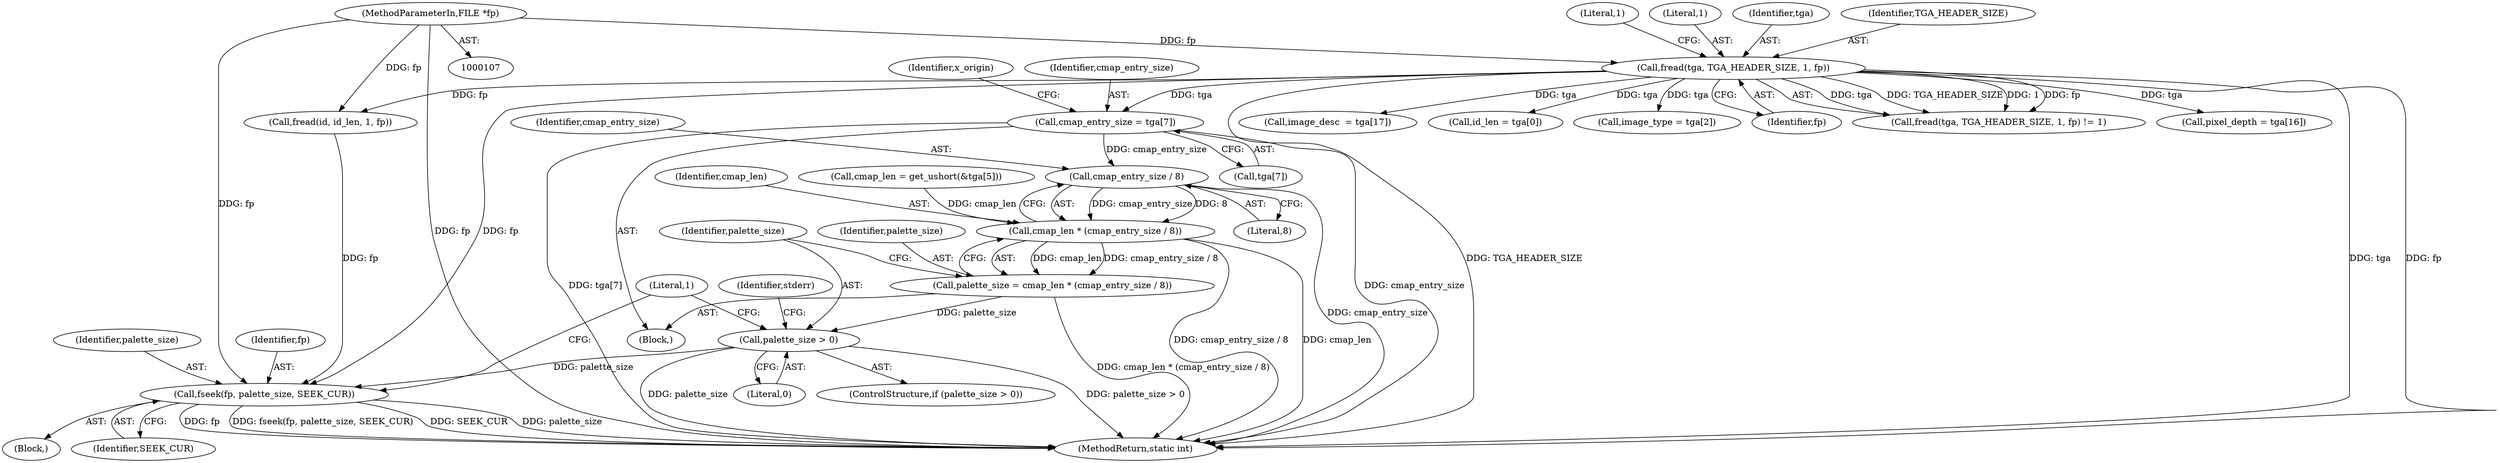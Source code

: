 digraph "0_openjpeg_2cd30c2b06ce332dede81cccad8b334cde997281_0@array" {
"1000170" [label="(Call,cmap_entry_size = tga[7])"];
"1000141" [label="(Call,fread(tga, TGA_HEADER_SIZE, 1, fp))"];
"1000108" [label="(MethodParameterIn,FILE *fp)"];
"1000272" [label="(Call,cmap_entry_size / 8)"];
"1000270" [label="(Call,cmap_len * (cmap_entry_size / 8))"];
"1000268" [label="(Call,palette_size = cmap_len * (cmap_entry_size / 8))"];
"1000276" [label="(Call,palette_size > 0)"];
"1000283" [label="(Call,fseek(fp, palette_size, SEEK_CUR))"];
"1000283" [label="(Call,fseek(fp, palette_size, SEEK_CUR))"];
"1000208" [label="(Call,image_desc  = tga[17])"];
"1000153" [label="(Call,id_len = tga[0])"];
"1000277" [label="(Identifier,palette_size)"];
"1000276" [label="(Call,palette_size > 0)"];
"1000172" [label="(Call,tga[7])"];
"1000158" [label="(Call,image_type = tga[2])"];
"1000281" [label="(Identifier,stderr)"];
"1000113" [label="(Block,)"];
"1000145" [label="(Identifier,fp)"];
"1000270" [label="(Call,cmap_len * (cmap_entry_size / 8))"];
"1000274" [label="(Literal,8)"];
"1000146" [label="(Literal,1)"];
"1000268" [label="(Call,palette_size = cmap_len * (cmap_entry_size / 8))"];
"1000140" [label="(Call,fread(tga, TGA_HEADER_SIZE, 1, fp) != 1)"];
"1000279" [label="(Block,)"];
"1000171" [label="(Identifier,cmap_entry_size)"];
"1000271" [label="(Identifier,cmap_len)"];
"1000176" [label="(Identifier,x_origin)"];
"1000286" [label="(Identifier,SEEK_CUR)"];
"1000284" [label="(Identifier,fp)"];
"1000253" [label="(Call,fread(id, id_len, 1, fp))"];
"1000273" [label="(Identifier,cmap_entry_size)"];
"1000269" [label="(Identifier,palette_size)"];
"1000144" [label="(Literal,1)"];
"1000142" [label="(Identifier,tga)"];
"1000275" [label="(ControlStructure,if (palette_size > 0))"];
"1000285" [label="(Identifier,palette_size)"];
"1000163" [label="(Call,cmap_len = get_ushort(&tga[5]))"];
"1000108" [label="(MethodParameterIn,FILE *fp)"];
"1000203" [label="(Call,pixel_depth = tga[16])"];
"1000141" [label="(Call,fread(tga, TGA_HEADER_SIZE, 1, fp))"];
"1000272" [label="(Call,cmap_entry_size / 8)"];
"1000143" [label="(Identifier,TGA_HEADER_SIZE)"];
"1000170" [label="(Call,cmap_entry_size = tga[7])"];
"1000278" [label="(Literal,0)"];
"1000288" [label="(Literal,1)"];
"1000289" [label="(MethodReturn,static int)"];
"1000170" -> "1000113"  [label="AST: "];
"1000170" -> "1000172"  [label="CFG: "];
"1000171" -> "1000170"  [label="AST: "];
"1000172" -> "1000170"  [label="AST: "];
"1000176" -> "1000170"  [label="CFG: "];
"1000170" -> "1000289"  [label="DDG: tga[7]"];
"1000170" -> "1000289"  [label="DDG: cmap_entry_size"];
"1000141" -> "1000170"  [label="DDG: tga"];
"1000170" -> "1000272"  [label="DDG: cmap_entry_size"];
"1000141" -> "1000140"  [label="AST: "];
"1000141" -> "1000145"  [label="CFG: "];
"1000142" -> "1000141"  [label="AST: "];
"1000143" -> "1000141"  [label="AST: "];
"1000144" -> "1000141"  [label="AST: "];
"1000145" -> "1000141"  [label="AST: "];
"1000146" -> "1000141"  [label="CFG: "];
"1000141" -> "1000289"  [label="DDG: tga"];
"1000141" -> "1000289"  [label="DDG: fp"];
"1000141" -> "1000289"  [label="DDG: TGA_HEADER_SIZE"];
"1000141" -> "1000140"  [label="DDG: tga"];
"1000141" -> "1000140"  [label="DDG: TGA_HEADER_SIZE"];
"1000141" -> "1000140"  [label="DDG: 1"];
"1000141" -> "1000140"  [label="DDG: fp"];
"1000108" -> "1000141"  [label="DDG: fp"];
"1000141" -> "1000153"  [label="DDG: tga"];
"1000141" -> "1000158"  [label="DDG: tga"];
"1000141" -> "1000203"  [label="DDG: tga"];
"1000141" -> "1000208"  [label="DDG: tga"];
"1000141" -> "1000253"  [label="DDG: fp"];
"1000141" -> "1000283"  [label="DDG: fp"];
"1000108" -> "1000107"  [label="AST: "];
"1000108" -> "1000289"  [label="DDG: fp"];
"1000108" -> "1000253"  [label="DDG: fp"];
"1000108" -> "1000283"  [label="DDG: fp"];
"1000272" -> "1000270"  [label="AST: "];
"1000272" -> "1000274"  [label="CFG: "];
"1000273" -> "1000272"  [label="AST: "];
"1000274" -> "1000272"  [label="AST: "];
"1000270" -> "1000272"  [label="CFG: "];
"1000272" -> "1000289"  [label="DDG: cmap_entry_size"];
"1000272" -> "1000270"  [label="DDG: cmap_entry_size"];
"1000272" -> "1000270"  [label="DDG: 8"];
"1000270" -> "1000268"  [label="AST: "];
"1000271" -> "1000270"  [label="AST: "];
"1000268" -> "1000270"  [label="CFG: "];
"1000270" -> "1000289"  [label="DDG: cmap_entry_size / 8"];
"1000270" -> "1000289"  [label="DDG: cmap_len"];
"1000270" -> "1000268"  [label="DDG: cmap_len"];
"1000270" -> "1000268"  [label="DDG: cmap_entry_size / 8"];
"1000163" -> "1000270"  [label="DDG: cmap_len"];
"1000268" -> "1000113"  [label="AST: "];
"1000269" -> "1000268"  [label="AST: "];
"1000277" -> "1000268"  [label="CFG: "];
"1000268" -> "1000289"  [label="DDG: cmap_len * (cmap_entry_size / 8)"];
"1000268" -> "1000276"  [label="DDG: palette_size"];
"1000276" -> "1000275"  [label="AST: "];
"1000276" -> "1000278"  [label="CFG: "];
"1000277" -> "1000276"  [label="AST: "];
"1000278" -> "1000276"  [label="AST: "];
"1000281" -> "1000276"  [label="CFG: "];
"1000288" -> "1000276"  [label="CFG: "];
"1000276" -> "1000289"  [label="DDG: palette_size > 0"];
"1000276" -> "1000289"  [label="DDG: palette_size"];
"1000276" -> "1000283"  [label="DDG: palette_size"];
"1000283" -> "1000279"  [label="AST: "];
"1000283" -> "1000286"  [label="CFG: "];
"1000284" -> "1000283"  [label="AST: "];
"1000285" -> "1000283"  [label="AST: "];
"1000286" -> "1000283"  [label="AST: "];
"1000288" -> "1000283"  [label="CFG: "];
"1000283" -> "1000289"  [label="DDG: SEEK_CUR"];
"1000283" -> "1000289"  [label="DDG: palette_size"];
"1000283" -> "1000289"  [label="DDG: fp"];
"1000283" -> "1000289"  [label="DDG: fseek(fp, palette_size, SEEK_CUR)"];
"1000253" -> "1000283"  [label="DDG: fp"];
}
